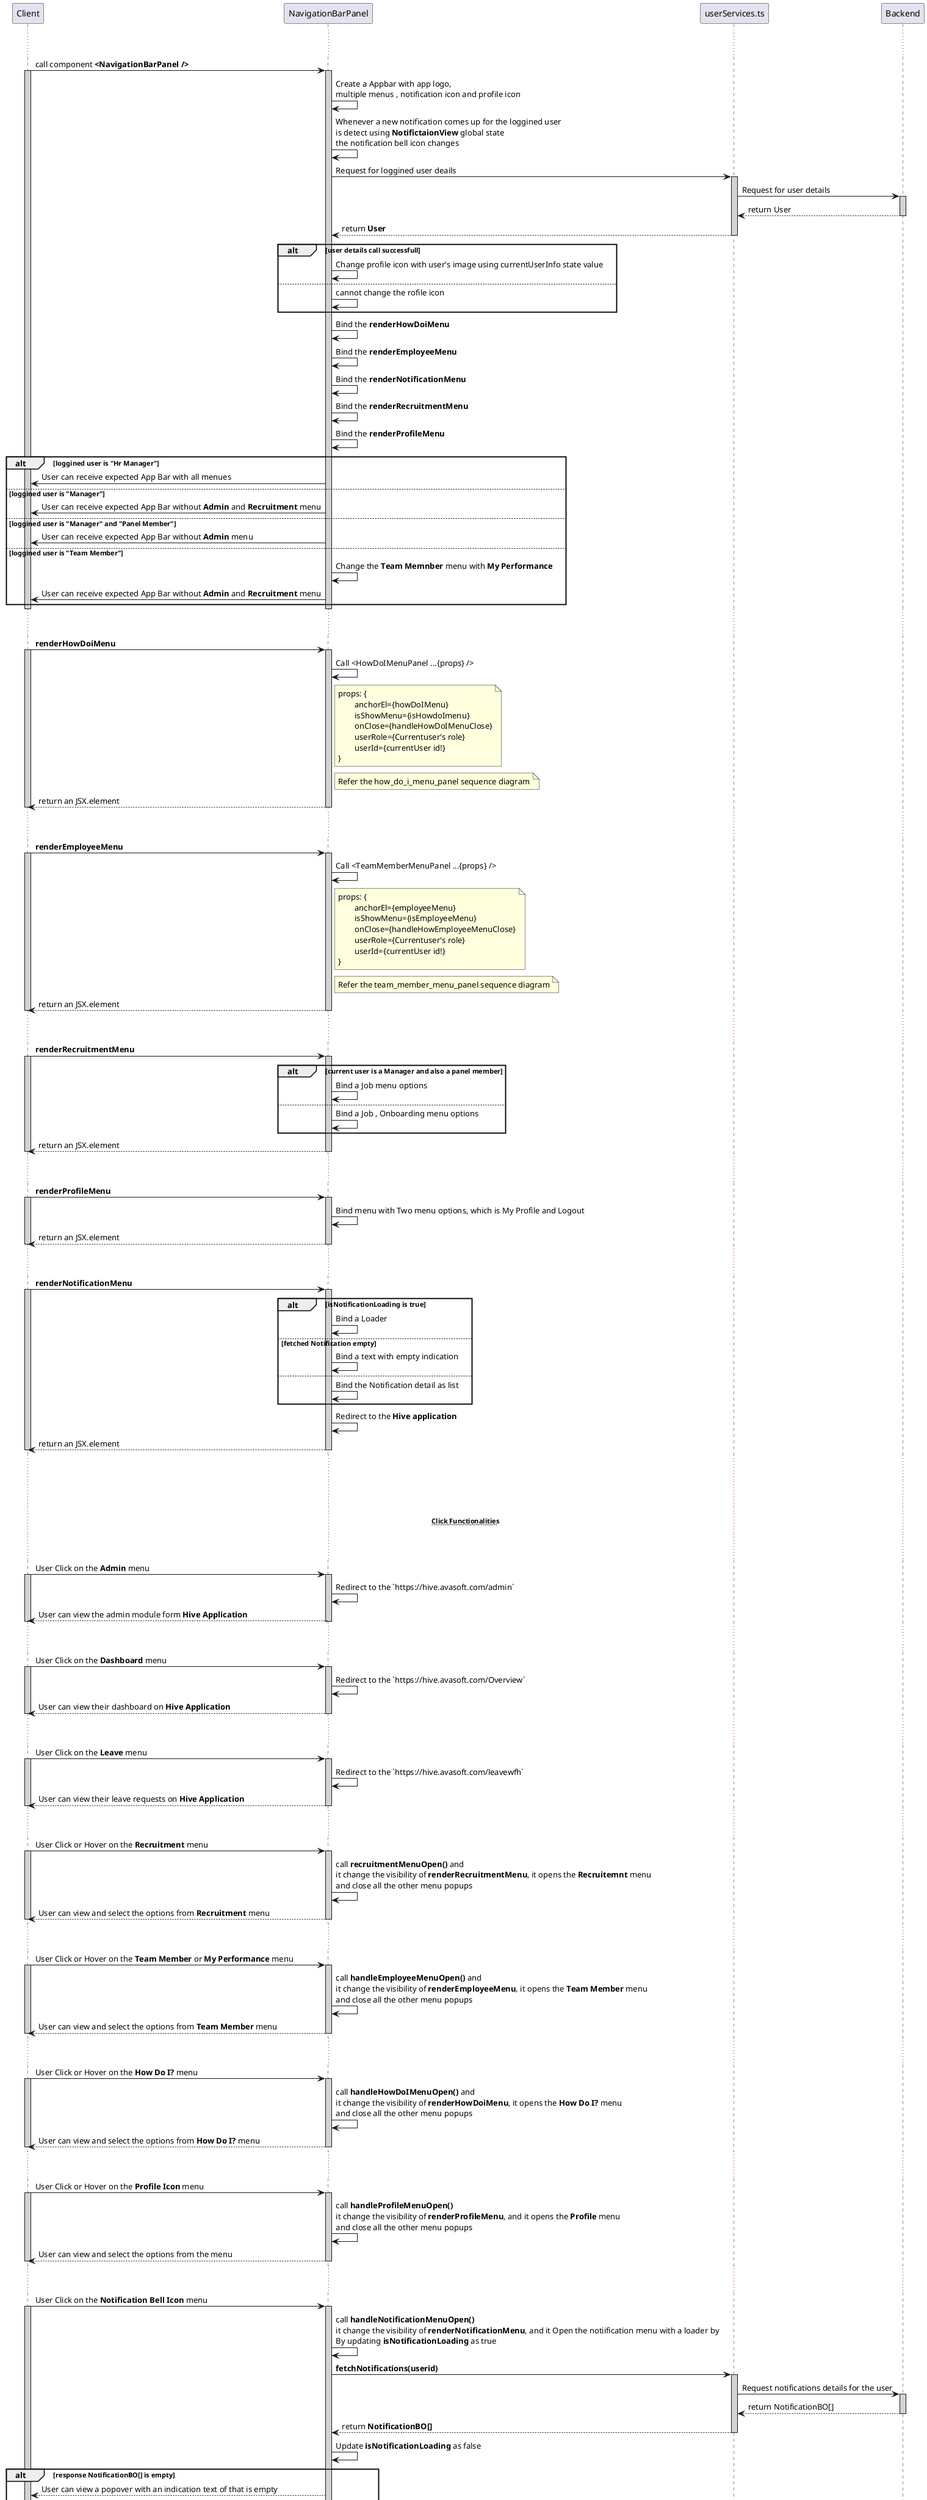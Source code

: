 @startuml NavigationBarPanel Sequence Diagram

participant Client 
participant NavigationBarPanel
... ...
Client -> NavigationBarPanel : call component **<NavigationBarPanel />**
activate Client #D3D3D3
activate NavigationBarPanel #D3D3D3
    NavigationBarPanel -> NavigationBarPanel : Create a Appbar with app logo,\nmultiple menus , notification icon and profile icon
    NavigationBarPanel -> NavigationBarPanel : Whenever a new notification comes up for the loggined user \nis detect using **NotifictaionView** global state \nthe notification bell icon changes
    NavigationBarPanel -> userServices.ts : Request for loggined user deails 
    activate userServices.ts #D3D3D3
        userServices.ts -> Backend : Request for user details
        activate Backend #D3D3D3
            userServices.ts <-- Backend : return User
        deactivate Backend
        NavigationBarPanel <-- userServices.ts : return **User**
    deactivate userServices.ts 
    alt user details call successfull
        NavigationBarPanel -> NavigationBarPanel : Change profile icon with user's image using currentUserInfo state value
    else 
        NavigationBarPanel -> NavigationBarPanel : cannot change the rofile icon
    end
    NavigationBarPanel -> NavigationBarPanel : Bind the **renderHowDoiMenu**  
    NavigationBarPanel -> NavigationBarPanel : Bind the **renderEmployeeMenu**
    NavigationBarPanel -> NavigationBarPanel : Bind the **renderNotificationMenu**  
    NavigationBarPanel -> NavigationBarPanel : Bind the **renderRecruitmentMenu**
    NavigationBarPanel -> NavigationBarPanel : Bind the **renderProfileMenu**
    alt loggined user is "Hr Manager"
        NavigationBarPanel -> Client : User can receive expected App Bar with all menues
    else loggined user is "Manager"
        NavigationBarPanel -> Client : User can receive expected App Bar without **Admin** and **Recruitment** menu
    else loggined user is "Manager" and "Panel Member"
        NavigationBarPanel -> Client : User can receive expected App Bar without **Admin** menu
    else loggined user is "Team Member"
        NavigationBarPanel -> NavigationBarPanel : Change the **Team Memnber** menu with **My Performance**
        NavigationBarPanel -> Client : User can receive expected App Bar without **Admin** and **Recruitment** menu 
    end
deactivate Client
deactivate NavigationBarPanel

... ...
Client -> NavigationBarPanel : **renderHowDoiMenu**
activate Client #D3D3D3
activate NavigationBarPanel #D3D3D3
    NavigationBarPanel -> NavigationBarPanel : Call <HowDoIMenuPanel ...{props} />
    note right of NavigationBarPanel : props: {\n\tanchorEl={howDoIMenu}\n\tisShowMenu={isHowdoImenu}\n\tonClose={handleHowDoIMenuClose}\n\tuserRole={Currentuser's role}\n\tuserId={currentUser id!}\n}
    note right of NavigationBarPanel : Refer the how_do_i_menu_panel sequence diagram
    Client <-- NavigationBarPanel : return an JSX.element
deactivate Client
deactivate NavigationBarPanel

... ...
Client -> NavigationBarPanel : **renderEmployeeMenu**
activate Client #D3D3D3
activate NavigationBarPanel #D3D3D3
    NavigationBarPanel -> NavigationBarPanel : Call <TeamMemberMenuPanel ...{props} />
    note right of NavigationBarPanel : props: {\n\tanchorEl={employeeMenu}\n\tisShowMenu={isEmployeeMenu}\n\tonClose={handleHowEmployeeMenuClose}\n\tuserRole={Currentuser's role}\n\tuserId={currentUser id!}\n}
    note right of NavigationBarPanel : Refer the team_member_menu_panel sequence diagram
    Client <-- NavigationBarPanel : return an JSX.element
deactivate Client
deactivate NavigationBarPanel

... ...
Client -> NavigationBarPanel : **renderRecruitmentMenu**
activate Client #D3D3D3
activate NavigationBarPanel #D3D3D3
    alt current user is a Manager and also a panel member
        NavigationBarPanel -> NavigationBarPanel : Bind a Job menu options  
    else 
        NavigationBarPanel -> NavigationBarPanel : Bind a Job , Onboarding menu options
    end
    Client <-- NavigationBarPanel : return an JSX.element
deactivate Client
deactivate NavigationBarPanel

... ...
Client -> NavigationBarPanel : **renderProfileMenu**
activate Client #D3D3D3
activate NavigationBarPanel #D3D3D3
    NavigationBarPanel -> NavigationBarPanel : Bind menu with Two menu options, which is My Profile and Logout
    Client <-- NavigationBarPanel : return an JSX.element
deactivate Client
deactivate NavigationBarPanel

... ...
Client -> NavigationBarPanel : **renderNotificationMenu**
activate Client #D3D3D3
activate NavigationBarPanel #D3D3D3
    alt isNotificationLoading is true
        NavigationBarPanel -> NavigationBarPanel : Bind a Loader
    else fetched Notification empty  
        NavigationBarPanel -> NavigationBarPanel : Bind a text with empty indication
    else 
        NavigationBarPanel -> NavigationBarPanel : Bind the Notification detail as list
    end
    NavigationBarPanel -> NavigationBarPanel : Redirect to the **Hive application**
    Client <-- NavigationBarPanel : return an JSX.element
deactivate Client
deactivate NavigationBarPanel

... ...
... ...
...~~**Click Functionalities**~~...
... ...
Client -> NavigationBarPanel : User Click on the **Admin** menu
activate Client #D3D3D3
activate NavigationBarPanel #D3D3D3
    NavigationBarPanel -> NavigationBarPanel : Redirect to the `https://hive.avasoft.com/admin`
    Client <-- NavigationBarPanel : User can view the admin module form **Hive Application**
deactivate Client
deactivate NavigationBarPanel

... ...
Client -> NavigationBarPanel : User Click on the **Dashboard** menu
activate Client #D3D3D3
activate NavigationBarPanel #D3D3D3
    NavigationBarPanel -> NavigationBarPanel : Redirect to the `https://hive.avasoft.com/Overview`
    Client <-- NavigationBarPanel : User can view their dashboard on **Hive Application**
deactivate Client
deactivate NavigationBarPanel

... ...
Client -> NavigationBarPanel : User Click on the **Leave** menu
activate Client #D3D3D3
activate NavigationBarPanel #D3D3D3
    NavigationBarPanel -> NavigationBarPanel : Redirect to the `https://hive.avasoft.com/leavewfh`
    Client <-- NavigationBarPanel : User can view their leave requests on **Hive Application**
deactivate Client
deactivate NavigationBarPanel

... ...
Client -> NavigationBarPanel : User Click or Hover on the **Recruitment** menu
activate Client #D3D3D3
activate NavigationBarPanel #D3D3D3
    NavigationBarPanel -> NavigationBarPanel : call **recruitmentMenuOpen()** and \nit change the visibility of **renderRecruitmentMenu**, it opens the **Recruitemnt** menu \nand close all the other menu popups
    Client <-- NavigationBarPanel : User can view and select the options from **Recruitment** menu
deactivate Client
deactivate NavigationBarPanel

... ...
Client -> NavigationBarPanel : User Click or Hover on the **Team Member** or **My Performance** menu
activate Client #D3D3D3
activate NavigationBarPanel #D3D3D3
    NavigationBarPanel -> NavigationBarPanel : call **handleEmployeeMenuOpen()** and \nit change the visibility of **renderEmployeeMenu**, it opens the **Team Member** menu \nand close all the other menu popups
    Client <-- NavigationBarPanel : User can view and select the options from **Team Member** menu
deactivate Client
deactivate NavigationBarPanel

... ... 
Client -> NavigationBarPanel : User Click or Hover on the **How Do I?** menu
activate Client #D3D3D3
activate NavigationBarPanel #D3D3D3
    NavigationBarPanel -> NavigationBarPanel : call **handleHowDoIMenuOpen()** and \nit change the visibility of **renderHowDoiMenu**, it opens the **How Do I?** menu \nand close all the other menu popups
    Client <-- NavigationBarPanel : User can view and select the options from **How Do I?** menu
deactivate Client
deactivate NavigationBarPanel

... ... 
Client -> NavigationBarPanel : User Click or Hover on the **Profile Icon** menu
activate Client #D3D3D3
activate NavigationBarPanel #D3D3D3
    NavigationBarPanel -> NavigationBarPanel : call **handleProfileMenuOpen()** \nit change the visibility of **renderProfileMenu**, and it opens the **Profile** menu \nand close all the other menu popups
    Client <-- NavigationBarPanel : User can view and select the options from the menu
deactivate Client
deactivate NavigationBarPanel

... ... 
Client -> NavigationBarPanel : User Click on the **Notification Bell Icon** menu
activate Client #D3D3D3
activate NavigationBarPanel #D3D3D3
    NavigationBarPanel -> NavigationBarPanel : call **handleNotificationMenuOpen()** \nit change the visibility of **renderNotificationMenu**, and it Open the notiification menu with a loader by \nBy updating **isNotificationLoading** as true
    NavigationBarPanel -> userServices.ts : **fetchNotifications(userid)**
    activate userServices.ts #D3D3D3
        userServices.ts -> Backend : Request notifications details for the user
        activate Backend #D3D3D3
            userServices.ts <-- Backend : return NotificationBO[]
        deactivate Backend 
        NavigationBarPanel <-- userServices.ts : return **NotificationBO[]**
    deactivate userServices.ts 
    NavigationBarPanel -> NavigationBarPanel : Update **isNotificationLoading** as false
    alt response NotificationBO[] is empty
        Client <-- NavigationBarPanel : User can view a popover with an indication text of that is empty
    else 
        Client <-- NavigationBarPanel : User can view the notifications for itself
    end
deactivate Client
deactivate NavigationBarPanel

... ...

Client -> NavigationBarPanel : When the user click the menuItems  
activate Client #D3D3D3
    activate NavigationBarPanel #D3D3D3
        alt case: When user Clicks the **Jobs** menuItem
            NavigationBarPanel -> NavigationBarPanel : user will be navigated\n to `https://hive.avasoft.com/recruitment`
        else case : When user Clicks the **Onboarding** menuItem
            NavigationBarPanel -> NavigationBarPanel : user will be navigated\n to `https://hive.avasoft.com/Onboarding`
        else case : When user Clicks the **My Profile** menuItem
            NavigationBarPanel -> NavigationBarPanel : user will be navigated\n to `https://hive.avasoft.com/profilecontainer?EmpId=${currentUserInfo.userId}&IsTeamMember=true`
        else case : When user Clicks the **Logout** menuItem
            NavigationBarPanel -> NavigationBarPanel : call **logoutFromHive()**
            activate NavigationBarPanel #D16587
                NavigationBarPanel -> NavigationBarPanel : clear the **sessionStorage**  
                NavigationBarPanel -> NavigationBarPanel : user will be navigated\n to `https://hive.avasoft.com`
            deactivate NavigationBarPanel
        end
        Client <-- NavigationBarPanel : user will be redirected to the respective page in Hive application
    deactivate NavigationBarPanel
deactivate Client


@enduml